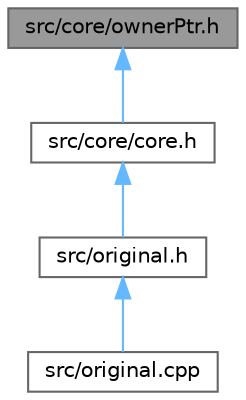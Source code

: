 digraph "src/core/ownerPtr.h"
{
 // LATEX_PDF_SIZE
  bgcolor="transparent";
  edge [fontname=Helvetica,fontsize=10,labelfontname=Helvetica,labelfontsize=10];
  node [fontname=Helvetica,fontsize=10,shape=box,height=0.2,width=0.4];
  Node1 [id="Node000001",label="src/core/ownerPtr.h",height=0.2,width=0.4,color="gray40", fillcolor="grey60", style="filled", fontcolor="black",tooltip="Exclusive-ownership smart pointer implementation."];
  Node1 -> Node2 [id="edge4_Node000001_Node000002",dir="back",color="steelblue1",style="solid",tooltip=" "];
  Node2 [id="Node000002",label="src/core/core.h",height=0.2,width=0.4,color="grey40", fillcolor="white", style="filled",URL="$core_8h.html",tooltip="Core module header file."];
  Node2 -> Node3 [id="edge5_Node000002_Node000003",dir="back",color="steelblue1",style="solid",tooltip=" "];
  Node3 [id="Node000003",label="src/original.h",height=0.2,width=0.4,color="grey40", fillcolor="white", style="filled",URL="$original_8h.html",tooltip="Main header file for Original."];
  Node3 -> Node4 [id="edge6_Node000003_Node000004",dir="back",color="steelblue1",style="solid",tooltip=" "];
  Node4 [id="Node000004",label="src/original.cpp",height=0.2,width=0.4,color="grey40", fillcolor="white", style="filled",URL="$original_8cpp.html",tooltip="Original Library main file."];
}
